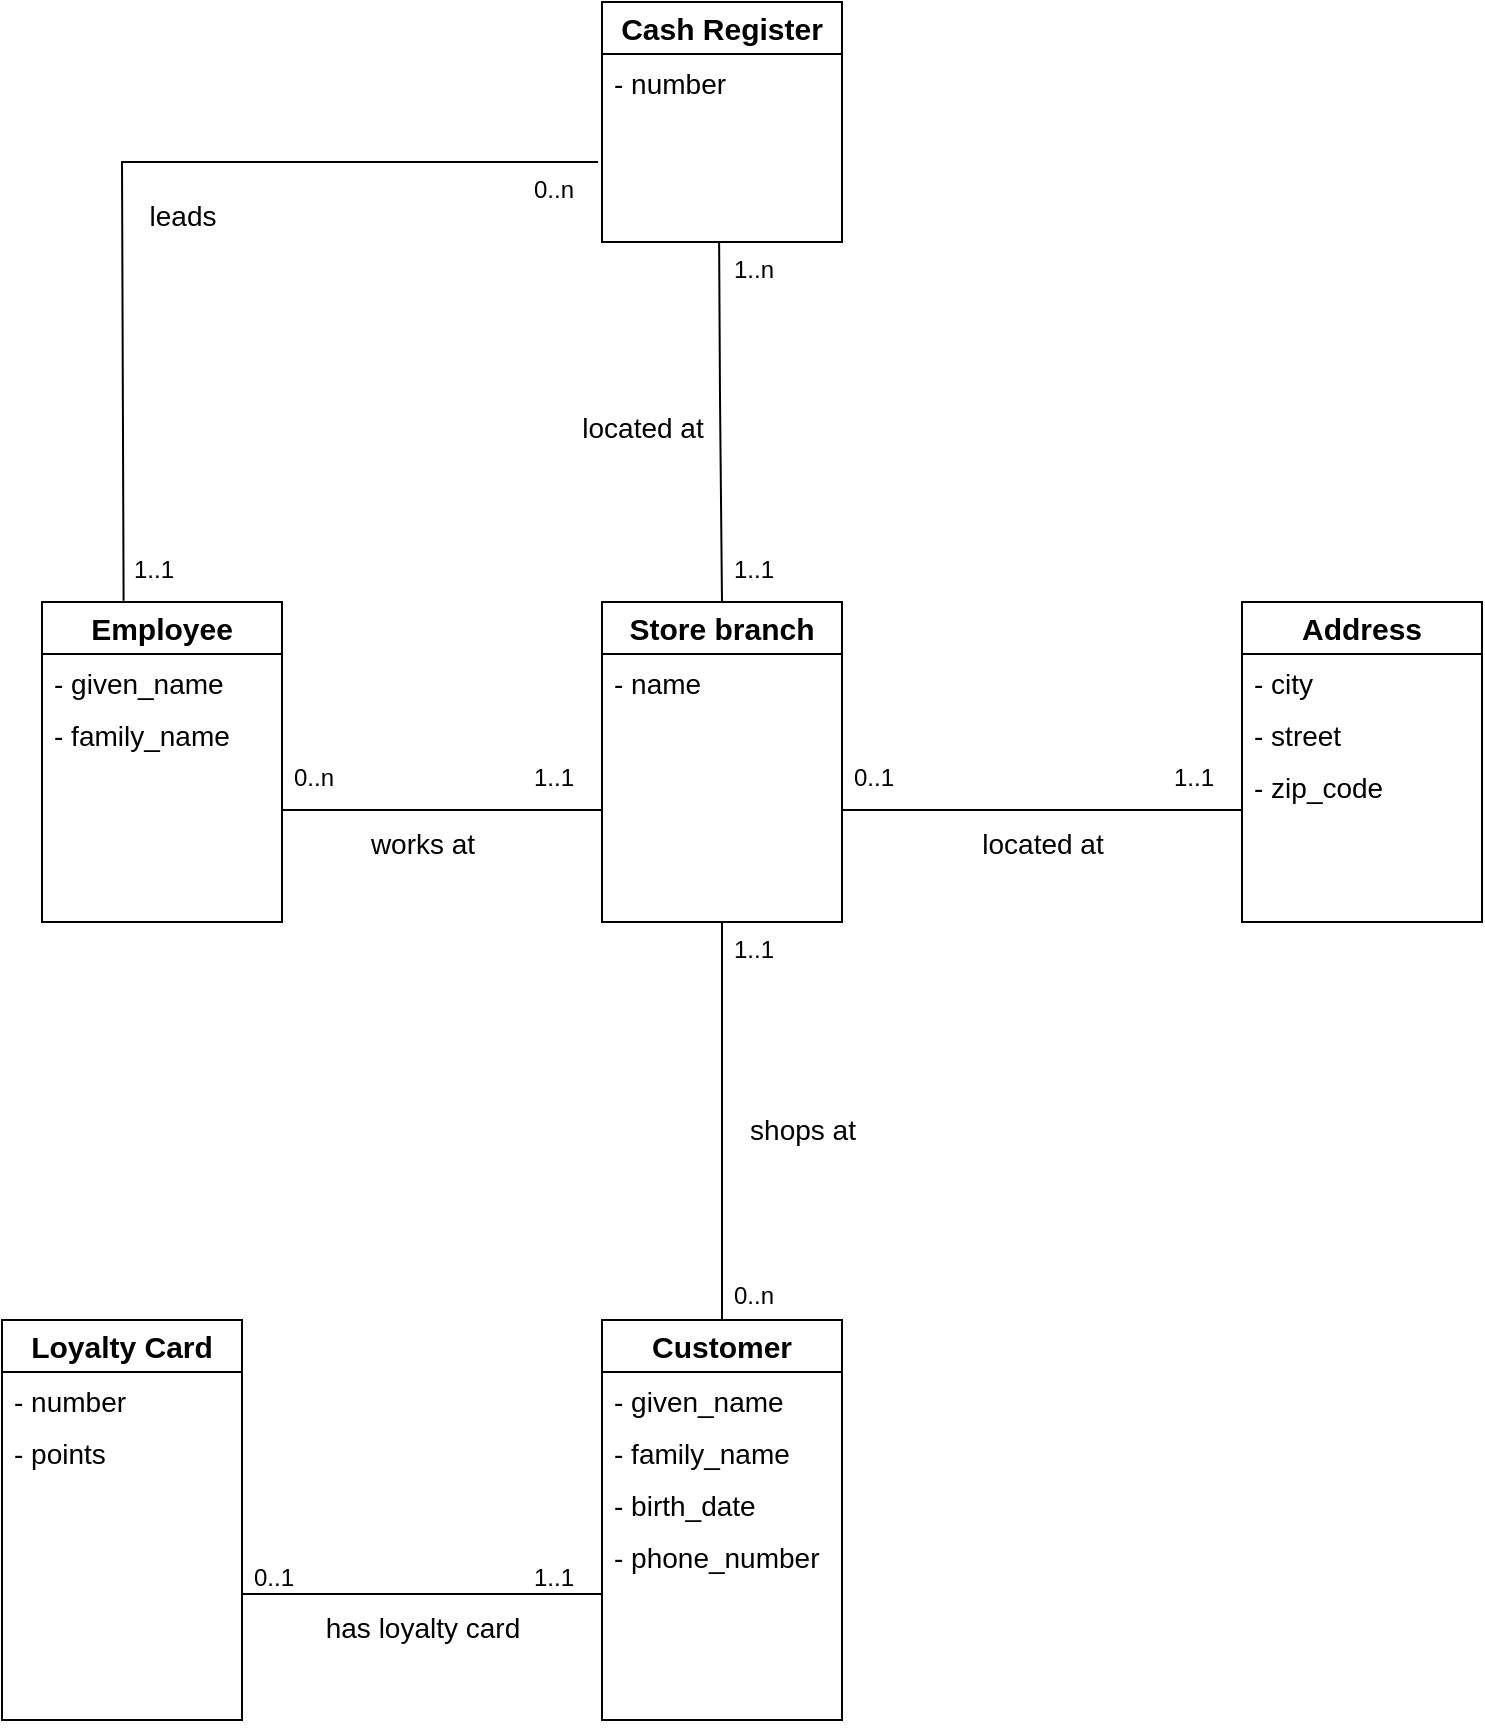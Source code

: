 <mxfile version="24.7.17">
  <diagram id="C5RBs43oDa-KdzZeNtuy" name="Page-1">
    <mxGraphModel dx="1207" dy="455" grid="1" gridSize="10" guides="1" tooltips="1" connect="1" arrows="1" fold="1" page="1" pageScale="1" pageWidth="827" pageHeight="1169" math="0" shadow="0">
      <root>
        <mxCell id="WIyWlLk6GJQsqaUBKTNV-0" />
        <mxCell id="WIyWlLk6GJQsqaUBKTNV-1" parent="WIyWlLk6GJQsqaUBKTNV-0" />
        <mxCell id="nxRW7h_ZGKTyjYu1iA0R-18" value="&lt;b&gt;&lt;font style=&quot;font-size: 15px;&quot;&gt;Store branch&lt;/font&gt;&lt;/b&gt;" style="swimlane;fontStyle=0;childLayout=stackLayout;horizontal=1;startSize=26;fillColor=none;horizontalStack=0;resizeParent=1;resizeParentMax=0;resizeLast=0;collapsible=1;marginBottom=0;whiteSpace=wrap;html=1;" parent="WIyWlLk6GJQsqaUBKTNV-1" vertex="1">
          <mxGeometry x="320" y="320" width="120" height="160" as="geometry" />
        </mxCell>
        <mxCell id="nxRW7h_ZGKTyjYu1iA0R-19" value="- name" style="text;strokeColor=none;fillColor=none;align=left;verticalAlign=top;spacingLeft=4;spacingRight=4;overflow=hidden;rotatable=0;points=[[0,0.5],[1,0.5]];portConstraint=eastwest;whiteSpace=wrap;html=1;fontSize=14;" parent="nxRW7h_ZGKTyjYu1iA0R-18" vertex="1">
          <mxGeometry y="26" width="120" height="134" as="geometry" />
        </mxCell>
        <mxCell id="nxRW7h_ZGKTyjYu1iA0R-22" value="" style="line;strokeWidth=1;fillColor=none;align=left;verticalAlign=middle;spacingTop=-1;spacingLeft=3;spacingRight=3;rotatable=0;labelPosition=right;points=[];portConstraint=eastwest;strokeColor=inherit;" parent="WIyWlLk6GJQsqaUBKTNV-1" vertex="1">
          <mxGeometry x="440" y="420" width="200" height="8" as="geometry" />
        </mxCell>
        <mxCell id="nxRW7h_ZGKTyjYu1iA0R-27" value="&lt;b&gt;&lt;font style=&quot;font-size: 15px;&quot;&gt;Address&lt;/font&gt;&lt;/b&gt;" style="swimlane;fontStyle=0;childLayout=stackLayout;horizontal=1;startSize=26;fillColor=none;horizontalStack=0;resizeParent=1;resizeParentMax=0;resizeLast=0;collapsible=1;marginBottom=0;whiteSpace=wrap;html=1;" parent="WIyWlLk6GJQsqaUBKTNV-1" vertex="1">
          <mxGeometry x="640" y="320" width="120" height="160" as="geometry" />
        </mxCell>
        <mxCell id="nxRW7h_ZGKTyjYu1iA0R-28" value="- city" style="text;strokeColor=none;fillColor=none;align=left;verticalAlign=top;spacingLeft=4;spacingRight=4;overflow=hidden;rotatable=0;points=[[0,0.5],[1,0.5]];portConstraint=eastwest;whiteSpace=wrap;html=1;fontSize=14;" parent="nxRW7h_ZGKTyjYu1iA0R-27" vertex="1">
          <mxGeometry y="26" width="120" height="26" as="geometry" />
        </mxCell>
        <mxCell id="nxRW7h_ZGKTyjYu1iA0R-30" value="- street" style="text;strokeColor=none;fillColor=none;align=left;verticalAlign=top;spacingLeft=4;spacingRight=4;overflow=hidden;rotatable=0;points=[[0,0.5],[1,0.5]];portConstraint=eastwest;whiteSpace=wrap;html=1;fontSize=14;" parent="nxRW7h_ZGKTyjYu1iA0R-27" vertex="1">
          <mxGeometry y="52" width="120" height="26" as="geometry" />
        </mxCell>
        <mxCell id="nxRW7h_ZGKTyjYu1iA0R-29" value="- zip_code" style="text;strokeColor=none;fillColor=none;align=left;verticalAlign=top;spacingLeft=4;spacingRight=4;overflow=hidden;rotatable=0;points=[[0,0.5],[1,0.5]];portConstraint=eastwest;whiteSpace=wrap;html=1;fontSize=14;" parent="nxRW7h_ZGKTyjYu1iA0R-27" vertex="1">
          <mxGeometry y="78" width="120" height="82" as="geometry" />
        </mxCell>
        <mxCell id="nxRW7h_ZGKTyjYu1iA0R-33" value="located at" style="text;align=center;fontStyle=0;verticalAlign=middle;spacingLeft=3;spacingRight=3;strokeColor=none;rotatable=0;points=[[0,0.5],[1,0.5]];portConstraint=eastwest;html=1;fontSize=14;" parent="WIyWlLk6GJQsqaUBKTNV-1" vertex="1">
          <mxGeometry x="500" y="428" width="80" height="26" as="geometry" />
        </mxCell>
        <mxCell id="nxRW7h_ZGKTyjYu1iA0R-34" value="0..1" style="text;strokeColor=none;fillColor=none;align=left;verticalAlign=top;spacingLeft=4;spacingRight=4;overflow=hidden;rotatable=0;points=[[0,0.5],[1,0.5]];portConstraint=eastwest;whiteSpace=wrap;html=1;" parent="WIyWlLk6GJQsqaUBKTNV-1" vertex="1">
          <mxGeometry x="440" y="394" width="40" height="26" as="geometry" />
        </mxCell>
        <mxCell id="nxRW7h_ZGKTyjYu1iA0R-35" value="1..1" style="text;strokeColor=none;fillColor=none;align=left;verticalAlign=top;spacingLeft=4;spacingRight=4;overflow=hidden;rotatable=0;points=[[0,0.5],[1,0.5]];portConstraint=eastwest;whiteSpace=wrap;html=1;" parent="WIyWlLk6GJQsqaUBKTNV-1" vertex="1">
          <mxGeometry x="600" y="394" width="40" height="26" as="geometry" />
        </mxCell>
        <mxCell id="nxRW7h_ZGKTyjYu1iA0R-39" value="&lt;b&gt;&lt;font style=&quot;font-size: 15px;&quot;&gt;Customer&lt;/font&gt;&lt;/b&gt;" style="swimlane;fontStyle=0;childLayout=stackLayout;horizontal=1;startSize=26;fillColor=none;horizontalStack=0;resizeParent=1;resizeParentMax=0;resizeLast=0;collapsible=1;marginBottom=0;whiteSpace=wrap;html=1;" parent="WIyWlLk6GJQsqaUBKTNV-1" vertex="1">
          <mxGeometry x="320" y="679" width="120" height="200" as="geometry" />
        </mxCell>
        <mxCell id="nxRW7h_ZGKTyjYu1iA0R-40" value="-&amp;nbsp;given_name" style="text;strokeColor=none;fillColor=none;align=left;verticalAlign=top;spacingLeft=4;spacingRight=4;overflow=hidden;rotatable=0;points=[[0,0.5],[1,0.5]];portConstraint=eastwest;whiteSpace=wrap;html=1;fontSize=14;" parent="nxRW7h_ZGKTyjYu1iA0R-39" vertex="1">
          <mxGeometry y="26" width="120" height="26" as="geometry" />
        </mxCell>
        <mxCell id="nxRW7h_ZGKTyjYu1iA0R-42" value="-&amp;nbsp;family_name" style="text;strokeColor=none;fillColor=none;align=left;verticalAlign=top;spacingLeft=4;spacingRight=4;overflow=hidden;rotatable=0;points=[[0,0.5],[1,0.5]];portConstraint=eastwest;whiteSpace=wrap;html=1;fontSize=14;" parent="nxRW7h_ZGKTyjYu1iA0R-39" vertex="1">
          <mxGeometry y="52" width="120" height="26" as="geometry" />
        </mxCell>
        <mxCell id="nxRW7h_ZGKTyjYu1iA0R-43" value="- birth_date" style="text;strokeColor=none;fillColor=none;align=left;verticalAlign=top;spacingLeft=4;spacingRight=4;overflow=hidden;rotatable=0;points=[[0,0.5],[1,0.5]];portConstraint=eastwest;whiteSpace=wrap;html=1;fontSize=14;" parent="nxRW7h_ZGKTyjYu1iA0R-39" vertex="1">
          <mxGeometry y="78" width="120" height="26" as="geometry" />
        </mxCell>
        <mxCell id="nxRW7h_ZGKTyjYu1iA0R-41" value="-&amp;nbsp;phone_number" style="text;strokeColor=none;fillColor=none;align=left;verticalAlign=top;spacingLeft=4;spacingRight=4;overflow=hidden;rotatable=0;points=[[0,0.5],[1,0.5]];portConstraint=eastwest;whiteSpace=wrap;html=1;fontSize=14;" parent="nxRW7h_ZGKTyjYu1iA0R-39" vertex="1">
          <mxGeometry y="104" width="120" height="96" as="geometry" />
        </mxCell>
        <mxCell id="nxRW7h_ZGKTyjYu1iA0R-47" value="1..1" style="text;strokeColor=none;fillColor=none;align=left;verticalAlign=top;spacingLeft=4;spacingRight=4;overflow=hidden;rotatable=0;points=[[0,0.5],[1,0.5]];portConstraint=eastwest;whiteSpace=wrap;html=1;" parent="WIyWlLk6GJQsqaUBKTNV-1" vertex="1">
          <mxGeometry x="380" y="480" width="40" height="26" as="geometry" />
        </mxCell>
        <mxCell id="nxRW7h_ZGKTyjYu1iA0R-52" value="" style="endArrow=none;html=1;rounded=0;" parent="WIyWlLk6GJQsqaUBKTNV-1" edge="1" source="nxRW7h_ZGKTyjYu1iA0R-19">
          <mxGeometry width="50" height="50" relative="1" as="geometry">
            <mxPoint x="380.0" y="489.0" as="sourcePoint" />
            <mxPoint x="380.0" y="679" as="targetPoint" />
          </mxGeometry>
        </mxCell>
        <mxCell id="nxRW7h_ZGKTyjYu1iA0R-53" value="0..n" style="text;strokeColor=none;fillColor=none;align=left;verticalAlign=top;spacingLeft=4;spacingRight=4;overflow=hidden;rotatable=0;points=[[0,0.5],[1,0.5]];portConstraint=eastwest;whiteSpace=wrap;html=1;" parent="WIyWlLk6GJQsqaUBKTNV-1" vertex="1">
          <mxGeometry x="380" y="653" width="40" height="26" as="geometry" />
        </mxCell>
        <mxCell id="nxRW7h_ZGKTyjYu1iA0R-54" value="shops at" style="text;align=center;fontStyle=0;verticalAlign=middle;spacingLeft=3;spacingRight=3;strokeColor=none;rotatable=0;points=[[0,0.5],[1,0.5]];portConstraint=eastwest;html=1;fontSize=14;" parent="WIyWlLk6GJQsqaUBKTNV-1" vertex="1">
          <mxGeometry x="380" y="571" width="80" height="26" as="geometry" />
        </mxCell>
        <mxCell id="nxRW7h_ZGKTyjYu1iA0R-55" value="&lt;b&gt;&lt;font style=&quot;font-size: 15px;&quot;&gt;Loyalty Card&lt;/font&gt;&lt;/b&gt;" style="swimlane;fontStyle=0;childLayout=stackLayout;horizontal=1;startSize=26;fillColor=none;horizontalStack=0;resizeParent=1;resizeParentMax=0;resizeLast=0;collapsible=1;marginBottom=0;whiteSpace=wrap;html=1;" parent="WIyWlLk6GJQsqaUBKTNV-1" vertex="1">
          <mxGeometry x="20" y="679" width="120" height="200" as="geometry" />
        </mxCell>
        <mxCell id="nxRW7h_ZGKTyjYu1iA0R-56" value="-&amp;nbsp;number" style="text;strokeColor=none;fillColor=none;align=left;verticalAlign=top;spacingLeft=4;spacingRight=4;overflow=hidden;rotatable=0;points=[[0,0.5],[1,0.5]];portConstraint=eastwest;whiteSpace=wrap;html=1;fontSize=14;" parent="nxRW7h_ZGKTyjYu1iA0R-55" vertex="1">
          <mxGeometry y="26" width="120" height="26" as="geometry" />
        </mxCell>
        <mxCell id="nxRW7h_ZGKTyjYu1iA0R-57" value="-&amp;nbsp;points" style="text;strokeColor=none;fillColor=none;align=left;verticalAlign=top;spacingLeft=4;spacingRight=4;overflow=hidden;rotatable=0;points=[[0,0.5],[1,0.5]];portConstraint=eastwest;whiteSpace=wrap;html=1;fontSize=14;" parent="nxRW7h_ZGKTyjYu1iA0R-55" vertex="1">
          <mxGeometry y="52" width="120" height="148" as="geometry" />
        </mxCell>
        <mxCell id="nxRW7h_ZGKTyjYu1iA0R-60" value="" style="line;strokeWidth=1;fillColor=none;align=left;verticalAlign=middle;spacingTop=-1;spacingLeft=3;spacingRight=3;rotatable=0;labelPosition=right;points=[];portConstraint=eastwest;strokeColor=inherit;" parent="WIyWlLk6GJQsqaUBKTNV-1" vertex="1">
          <mxGeometry x="140" y="812" width="180" height="8" as="geometry" />
        </mxCell>
        <mxCell id="nxRW7h_ZGKTyjYu1iA0R-61" value="0..1" style="text;strokeColor=none;fillColor=none;align=left;verticalAlign=top;spacingLeft=4;spacingRight=4;overflow=hidden;rotatable=0;points=[[0,0.5],[1,0.5]];portConstraint=eastwest;whiteSpace=wrap;html=1;" parent="WIyWlLk6GJQsqaUBKTNV-1" vertex="1">
          <mxGeometry x="140" y="794" width="40" height="26" as="geometry" />
        </mxCell>
        <mxCell id="nxRW7h_ZGKTyjYu1iA0R-62" value="1..1" style="text;strokeColor=none;fillColor=none;align=left;verticalAlign=top;spacingLeft=4;spacingRight=4;overflow=hidden;rotatable=0;points=[[0,0.5],[1,0.5]];portConstraint=eastwest;whiteSpace=wrap;html=1;" parent="WIyWlLk6GJQsqaUBKTNV-1" vertex="1">
          <mxGeometry x="280" y="794" width="40" height="26" as="geometry" />
        </mxCell>
        <mxCell id="nxRW7h_ZGKTyjYu1iA0R-63" value="has&amp;nbsp;loyalty card" style="text;align=center;fontStyle=0;verticalAlign=middle;spacingLeft=3;spacingRight=3;strokeColor=none;rotatable=0;points=[[0,0.5],[1,0.5]];portConstraint=eastwest;html=1;fontSize=14;" parent="WIyWlLk6GJQsqaUBKTNV-1" vertex="1">
          <mxGeometry x="190" y="820" width="80" height="26" as="geometry" />
        </mxCell>
        <mxCell id="nxRW7h_ZGKTyjYu1iA0R-64" value="&lt;b&gt;&lt;font style=&quot;font-size: 15px;&quot;&gt;Employee&lt;/font&gt;&lt;/b&gt;" style="swimlane;fontStyle=0;childLayout=stackLayout;horizontal=1;startSize=26;fillColor=none;horizontalStack=0;resizeParent=1;resizeParentMax=0;resizeLast=0;collapsible=1;marginBottom=0;whiteSpace=wrap;html=1;" parent="WIyWlLk6GJQsqaUBKTNV-1" vertex="1">
          <mxGeometry x="40" y="320" width="120" height="160" as="geometry" />
        </mxCell>
        <mxCell id="nxRW7h_ZGKTyjYu1iA0R-65" value="- given_name" style="text;strokeColor=none;fillColor=none;align=left;verticalAlign=top;spacingLeft=4;spacingRight=4;overflow=hidden;rotatable=0;points=[[0,0.5],[1,0.5]];portConstraint=eastwest;whiteSpace=wrap;html=1;fontSize=14;" parent="nxRW7h_ZGKTyjYu1iA0R-64" vertex="1">
          <mxGeometry y="26" width="120" height="26" as="geometry" />
        </mxCell>
        <mxCell id="nxRW7h_ZGKTyjYu1iA0R-66" value="-&amp;nbsp;family_name" style="text;strokeColor=none;fillColor=none;align=left;verticalAlign=top;spacingLeft=4;spacingRight=4;overflow=hidden;rotatable=0;points=[[0,0.5],[1,0.5]];portConstraint=eastwest;whiteSpace=wrap;html=1;fontSize=14;" parent="nxRW7h_ZGKTyjYu1iA0R-64" vertex="1">
          <mxGeometry y="52" width="120" height="108" as="geometry" />
        </mxCell>
        <mxCell id="nxRW7h_ZGKTyjYu1iA0R-68" value="" style="line;strokeWidth=1;fillColor=none;align=left;verticalAlign=middle;spacingTop=-1;spacingLeft=3;spacingRight=3;rotatable=0;labelPosition=right;points=[];portConstraint=eastwest;strokeColor=inherit;" parent="WIyWlLk6GJQsqaUBKTNV-1" vertex="1">
          <mxGeometry x="160" y="420" width="160" height="8" as="geometry" />
        </mxCell>
        <mxCell id="nxRW7h_ZGKTyjYu1iA0R-69" value="0..n" style="text;strokeColor=none;fillColor=none;align=left;verticalAlign=top;spacingLeft=4;spacingRight=4;overflow=hidden;rotatable=0;points=[[0,0.5],[1,0.5]];portConstraint=eastwest;whiteSpace=wrap;html=1;" parent="WIyWlLk6GJQsqaUBKTNV-1" vertex="1">
          <mxGeometry x="160" y="394" width="40" height="26" as="geometry" />
        </mxCell>
        <mxCell id="nxRW7h_ZGKTyjYu1iA0R-70" value="1..1" style="text;strokeColor=none;fillColor=none;align=left;verticalAlign=top;spacingLeft=4;spacingRight=4;overflow=hidden;rotatable=0;points=[[0,0.5],[1,0.5]];portConstraint=eastwest;whiteSpace=wrap;html=1;" parent="WIyWlLk6GJQsqaUBKTNV-1" vertex="1">
          <mxGeometry x="280" y="394" width="40" height="26" as="geometry" />
        </mxCell>
        <mxCell id="nxRW7h_ZGKTyjYu1iA0R-71" value="works at" style="text;align=center;fontStyle=0;verticalAlign=middle;spacingLeft=3;spacingRight=3;strokeColor=none;rotatable=0;points=[[0,0.5],[1,0.5]];portConstraint=eastwest;html=1;fontSize=14;" parent="WIyWlLk6GJQsqaUBKTNV-1" vertex="1">
          <mxGeometry x="190" y="428" width="80" height="26" as="geometry" />
        </mxCell>
        <mxCell id="nxRW7h_ZGKTyjYu1iA0R-72" value="&lt;b&gt;&lt;font style=&quot;font-size: 15px;&quot;&gt;Cash Register&lt;/font&gt;&lt;/b&gt;" style="swimlane;fontStyle=0;childLayout=stackLayout;horizontal=1;startSize=26;fillColor=none;horizontalStack=0;resizeParent=1;resizeParentMax=0;resizeLast=0;collapsible=1;marginBottom=0;whiteSpace=wrap;html=1;" parent="WIyWlLk6GJQsqaUBKTNV-1" vertex="1">
          <mxGeometry x="320" y="20" width="120" height="120" as="geometry" />
        </mxCell>
        <mxCell id="nxRW7h_ZGKTyjYu1iA0R-73" value="-&amp;nbsp;number" style="text;strokeColor=none;fillColor=none;align=left;verticalAlign=top;spacingLeft=4;spacingRight=4;overflow=hidden;rotatable=0;points=[[0,0.5],[1,0.5]];portConstraint=eastwest;whiteSpace=wrap;html=1;fontSize=14;" parent="nxRW7h_ZGKTyjYu1iA0R-72" vertex="1">
          <mxGeometry y="26" width="120" height="26" as="geometry" />
        </mxCell>
        <mxCell id="nxRW7h_ZGKTyjYu1iA0R-74" value="&lt;div&gt;&lt;br&gt;&lt;/div&gt;&lt;div&gt;&lt;br&gt;&lt;/div&gt;" style="text;strokeColor=none;fillColor=none;align=left;verticalAlign=top;spacingLeft=4;spacingRight=4;overflow=hidden;rotatable=0;points=[[0,0.5],[1,0.5]];portConstraint=eastwest;whiteSpace=wrap;html=1;" parent="nxRW7h_ZGKTyjYu1iA0R-72" vertex="1">
          <mxGeometry y="52" width="120" height="68" as="geometry" />
        </mxCell>
        <mxCell id="nxRW7h_ZGKTyjYu1iA0R-78" value="" style="endArrow=none;html=1;rounded=0;entryX=0.488;entryY=1.035;entryDx=0;entryDy=0;entryPerimeter=0;exitX=0.5;exitY=0;exitDx=0;exitDy=0;" parent="WIyWlLk6GJQsqaUBKTNV-1" edge="1" source="nxRW7h_ZGKTyjYu1iA0R-18">
          <mxGeometry width="50" height="50" relative="1" as="geometry">
            <mxPoint x="380" y="297.62" as="sourcePoint" />
            <mxPoint x="378.56" y="140.0" as="targetPoint" />
            <Array as="points">
              <mxPoint x="379" y="217.62" />
            </Array>
          </mxGeometry>
        </mxCell>
        <mxCell id="nxRW7h_ZGKTyjYu1iA0R-79" value="1..n" style="text;strokeColor=none;fillColor=none;align=left;verticalAlign=top;spacingLeft=4;spacingRight=4;overflow=hidden;rotatable=0;points=[[0,0.5],[1,0.5]];portConstraint=eastwest;whiteSpace=wrap;html=1;" parent="WIyWlLk6GJQsqaUBKTNV-1" vertex="1">
          <mxGeometry x="380" y="140" width="40" height="26" as="geometry" />
        </mxCell>
        <mxCell id="nxRW7h_ZGKTyjYu1iA0R-80" value="1..1" style="text;strokeColor=none;fillColor=none;align=left;verticalAlign=top;spacingLeft=4;spacingRight=4;overflow=hidden;rotatable=0;points=[[0,0.5],[1,0.5]];portConstraint=eastwest;whiteSpace=wrap;html=1;" parent="WIyWlLk6GJQsqaUBKTNV-1" vertex="1">
          <mxGeometry x="380" y="290" width="40" height="30" as="geometry" />
        </mxCell>
        <mxCell id="nxRW7h_ZGKTyjYu1iA0R-81" value="&lt;font style=&quot;font-size: 14px;&quot;&gt;located at&lt;/font&gt;" style="text;align=center;fontStyle=0;verticalAlign=middle;spacingLeft=3;spacingRight=3;strokeColor=none;rotatable=0;points=[[0,0.5],[1,0.5]];portConstraint=eastwest;html=1;" parent="WIyWlLk6GJQsqaUBKTNV-1" vertex="1">
          <mxGeometry x="300" y="220" width="80" height="26" as="geometry" />
        </mxCell>
        <mxCell id="nxRW7h_ZGKTyjYu1iA0R-85" value="" style="endArrow=none;html=1;rounded=0;exitX=0.34;exitY=-0.004;exitDx=0;exitDy=0;exitPerimeter=0;" parent="WIyWlLk6GJQsqaUBKTNV-1" edge="1" source="nxRW7h_ZGKTyjYu1iA0R-64">
          <mxGeometry width="50" height="50" relative="1" as="geometry">
            <mxPoint x="81" y="318" as="sourcePoint" />
            <mxPoint x="318" y="100" as="targetPoint" />
            <Array as="points">
              <mxPoint x="80" y="100" />
            </Array>
          </mxGeometry>
        </mxCell>
        <mxCell id="nxRW7h_ZGKTyjYu1iA0R-86" value="1..1" style="text;strokeColor=none;fillColor=none;align=left;verticalAlign=top;spacingLeft=4;spacingRight=4;overflow=hidden;rotatable=0;points=[[0,0.5],[1,0.5]];portConstraint=eastwest;whiteSpace=wrap;html=1;" parent="WIyWlLk6GJQsqaUBKTNV-1" vertex="1">
          <mxGeometry x="80" y="290" width="40" height="26" as="geometry" />
        </mxCell>
        <mxCell id="nxRW7h_ZGKTyjYu1iA0R-87" value="0..n" style="text;strokeColor=none;fillColor=none;align=left;verticalAlign=top;spacingLeft=4;spacingRight=4;overflow=hidden;rotatable=0;points=[[0,0.5],[1,0.5]];portConstraint=eastwest;whiteSpace=wrap;html=1;" parent="WIyWlLk6GJQsqaUBKTNV-1" vertex="1">
          <mxGeometry x="280" y="100" width="40" height="26" as="geometry" />
        </mxCell>
        <mxCell id="nxRW7h_ZGKTyjYu1iA0R-89" value="leads" style="text;align=center;fontStyle=0;verticalAlign=middle;spacingLeft=3;spacingRight=3;strokeColor=none;rotatable=0;points=[[0,0.5],[1,0.5]];portConstraint=eastwest;html=1;fontSize=14;" parent="WIyWlLk6GJQsqaUBKTNV-1" vertex="1">
          <mxGeometry x="70" y="114" width="80" height="26" as="geometry" />
        </mxCell>
      </root>
    </mxGraphModel>
  </diagram>
</mxfile>
